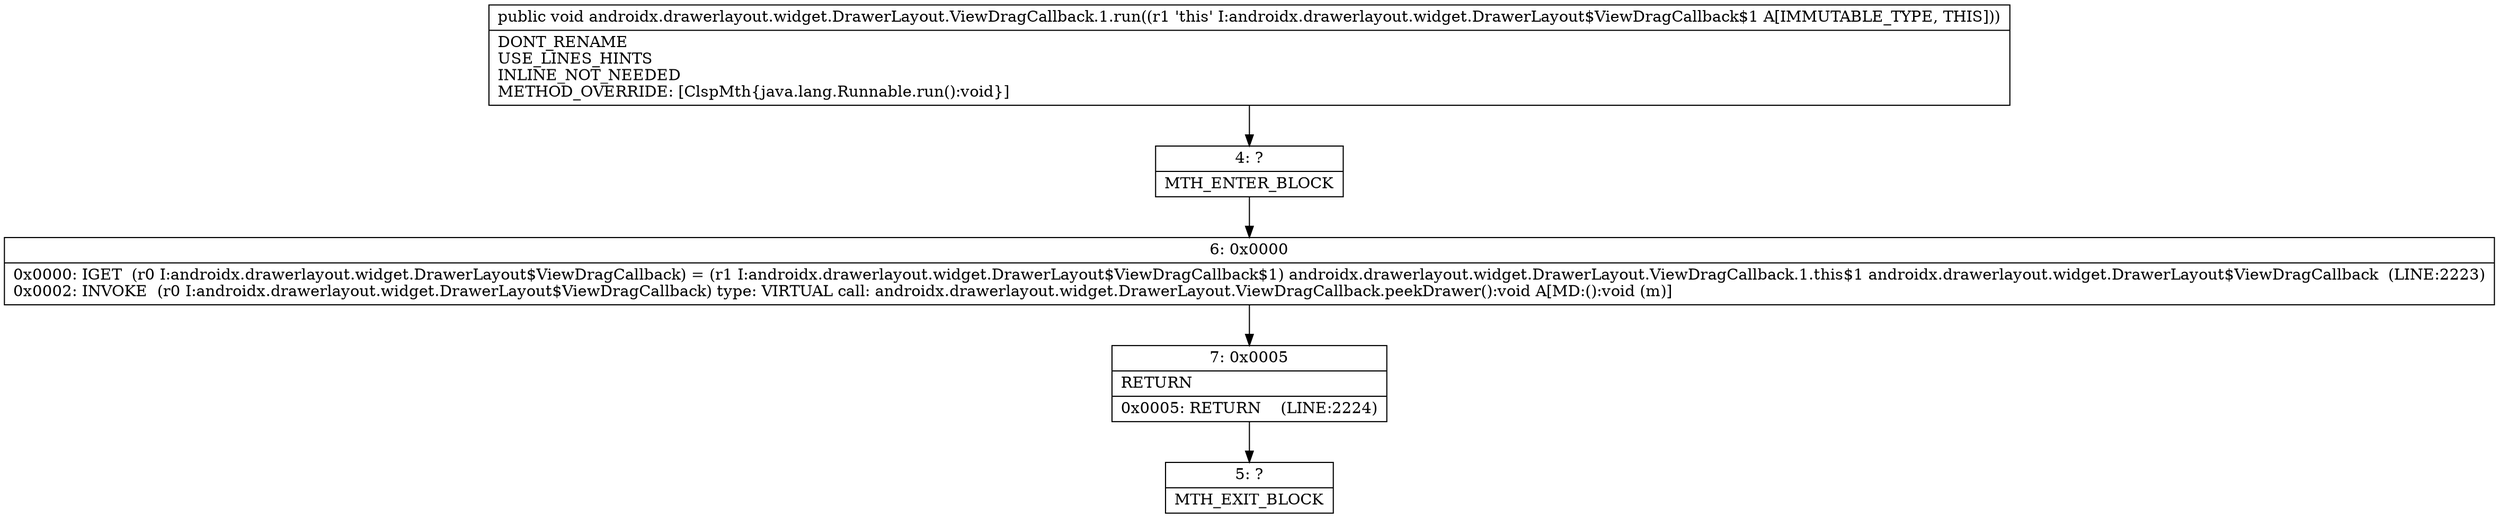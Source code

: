 digraph "CFG forandroidx.drawerlayout.widget.DrawerLayout.ViewDragCallback.1.run()V" {
Node_4 [shape=record,label="{4\:\ ?|MTH_ENTER_BLOCK\l}"];
Node_6 [shape=record,label="{6\:\ 0x0000|0x0000: IGET  (r0 I:androidx.drawerlayout.widget.DrawerLayout$ViewDragCallback) = (r1 I:androidx.drawerlayout.widget.DrawerLayout$ViewDragCallback$1) androidx.drawerlayout.widget.DrawerLayout.ViewDragCallback.1.this$1 androidx.drawerlayout.widget.DrawerLayout$ViewDragCallback  (LINE:2223)\l0x0002: INVOKE  (r0 I:androidx.drawerlayout.widget.DrawerLayout$ViewDragCallback) type: VIRTUAL call: androidx.drawerlayout.widget.DrawerLayout.ViewDragCallback.peekDrawer():void A[MD:():void (m)]\l}"];
Node_7 [shape=record,label="{7\:\ 0x0005|RETURN\l|0x0005: RETURN    (LINE:2224)\l}"];
Node_5 [shape=record,label="{5\:\ ?|MTH_EXIT_BLOCK\l}"];
MethodNode[shape=record,label="{public void androidx.drawerlayout.widget.DrawerLayout.ViewDragCallback.1.run((r1 'this' I:androidx.drawerlayout.widget.DrawerLayout$ViewDragCallback$1 A[IMMUTABLE_TYPE, THIS]))  | DONT_RENAME\lUSE_LINES_HINTS\lINLINE_NOT_NEEDED\lMETHOD_OVERRIDE: [ClspMth\{java.lang.Runnable.run():void\}]\l}"];
MethodNode -> Node_4;Node_4 -> Node_6;
Node_6 -> Node_7;
Node_7 -> Node_5;
}

